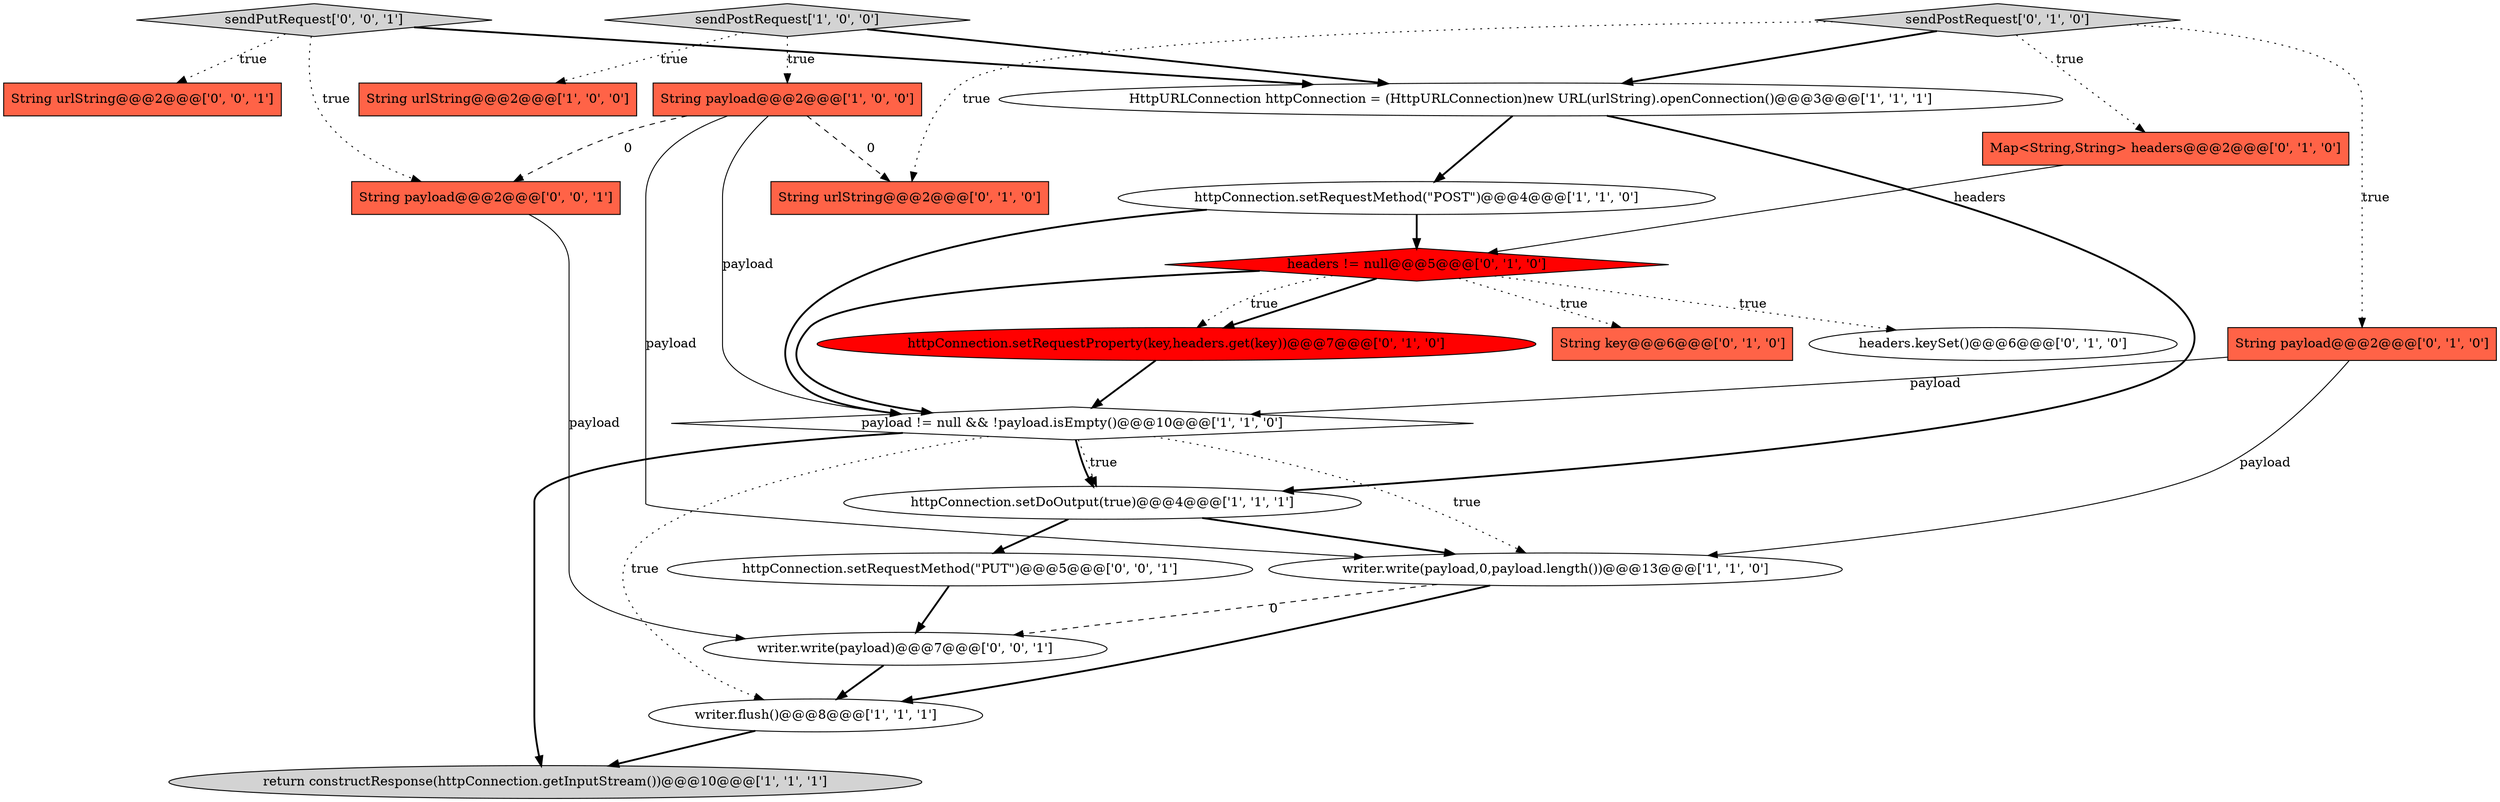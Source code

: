 digraph {
11 [style = filled, label = "headers.keySet()@@@6@@@['0', '1', '0']", fillcolor = white, shape = ellipse image = "AAA0AAABBB2BBB"];
5 [style = filled, label = "return constructResponse(httpConnection.getInputStream())@@@10@@@['1', '1', '1']", fillcolor = lightgray, shape = ellipse image = "AAA0AAABBB1BBB"];
14 [style = filled, label = "headers != null@@@5@@@['0', '1', '0']", fillcolor = red, shape = diamond image = "AAA1AAABBB2BBB"];
6 [style = filled, label = "httpConnection.setRequestMethod(\"POST\")@@@4@@@['1', '1', '0']", fillcolor = white, shape = ellipse image = "AAA0AAABBB1BBB"];
19 [style = filled, label = "httpConnection.setRequestMethod(\"PUT\")@@@5@@@['0', '0', '1']", fillcolor = white, shape = ellipse image = "AAA0AAABBB3BBB"];
13 [style = filled, label = "Map<String,String> headers@@@2@@@['0', '1', '0']", fillcolor = tomato, shape = box image = "AAA0AAABBB2BBB"];
9 [style = filled, label = "writer.write(payload,0,payload.length())@@@13@@@['1', '1', '0']", fillcolor = white, shape = ellipse image = "AAA0AAABBB1BBB"];
21 [style = filled, label = "writer.write(payload)@@@7@@@['0', '0', '1']", fillcolor = white, shape = ellipse image = "AAA0AAABBB3BBB"];
10 [style = filled, label = "String payload@@@2@@@['0', '1', '0']", fillcolor = tomato, shape = box image = "AAA0AAABBB2BBB"];
2 [style = filled, label = "HttpURLConnection httpConnection = (HttpURLConnection)new URL(urlString).openConnection()@@@3@@@['1', '1', '1']", fillcolor = white, shape = ellipse image = "AAA0AAABBB1BBB"];
16 [style = filled, label = "sendPostRequest['0', '1', '0']", fillcolor = lightgray, shape = diamond image = "AAA0AAABBB2BBB"];
20 [style = filled, label = "String payload@@@2@@@['0', '0', '1']", fillcolor = tomato, shape = box image = "AAA0AAABBB3BBB"];
0 [style = filled, label = "writer.flush()@@@8@@@['1', '1', '1']", fillcolor = white, shape = ellipse image = "AAA0AAABBB1BBB"];
1 [style = filled, label = "String urlString@@@2@@@['1', '0', '0']", fillcolor = tomato, shape = box image = "AAA0AAABBB1BBB"];
22 [style = filled, label = "sendPutRequest['0', '0', '1']", fillcolor = lightgray, shape = diamond image = "AAA0AAABBB3BBB"];
17 [style = filled, label = "httpConnection.setRequestProperty(key,headers.get(key))@@@7@@@['0', '1', '0']", fillcolor = red, shape = ellipse image = "AAA1AAABBB2BBB"];
12 [style = filled, label = "String key@@@6@@@['0', '1', '0']", fillcolor = tomato, shape = box image = "AAA1AAABBB2BBB"];
15 [style = filled, label = "String urlString@@@2@@@['0', '1', '0']", fillcolor = tomato, shape = box image = "AAA1AAABBB2BBB"];
8 [style = filled, label = "httpConnection.setDoOutput(true)@@@4@@@['1', '1', '1']", fillcolor = white, shape = ellipse image = "AAA0AAABBB1BBB"];
18 [style = filled, label = "String urlString@@@2@@@['0', '0', '1']", fillcolor = tomato, shape = box image = "AAA0AAABBB3BBB"];
7 [style = filled, label = "payload != null && !payload.isEmpty()@@@10@@@['1', '1', '0']", fillcolor = white, shape = diamond image = "AAA0AAABBB1BBB"];
4 [style = filled, label = "sendPostRequest['1', '0', '0']", fillcolor = lightgray, shape = diamond image = "AAA0AAABBB1BBB"];
3 [style = filled, label = "String payload@@@2@@@['1', '0', '0']", fillcolor = tomato, shape = box image = "AAA1AAABBB1BBB"];
22->2 [style = bold, label=""];
9->0 [style = bold, label=""];
14->12 [style = dotted, label="true"];
21->0 [style = bold, label=""];
16->13 [style = dotted, label="true"];
22->18 [style = dotted, label="true"];
4->1 [style = dotted, label="true"];
2->6 [style = bold, label=""];
8->19 [style = bold, label=""];
14->17 [style = bold, label=""];
4->2 [style = bold, label=""];
7->9 [style = dotted, label="true"];
16->2 [style = bold, label=""];
7->0 [style = dotted, label="true"];
7->8 [style = bold, label=""];
16->10 [style = dotted, label="true"];
13->14 [style = solid, label="headers"];
10->9 [style = solid, label="payload"];
14->7 [style = bold, label=""];
6->14 [style = bold, label=""];
17->7 [style = bold, label=""];
14->17 [style = dotted, label="true"];
3->7 [style = solid, label="payload"];
7->5 [style = bold, label=""];
4->3 [style = dotted, label="true"];
22->20 [style = dotted, label="true"];
9->21 [style = dashed, label="0"];
20->21 [style = solid, label="payload"];
3->20 [style = dashed, label="0"];
8->9 [style = bold, label=""];
3->15 [style = dashed, label="0"];
14->11 [style = dotted, label="true"];
6->7 [style = bold, label=""];
7->8 [style = dotted, label="true"];
10->7 [style = solid, label="payload"];
3->9 [style = solid, label="payload"];
2->8 [style = bold, label=""];
0->5 [style = bold, label=""];
16->15 [style = dotted, label="true"];
19->21 [style = bold, label=""];
}
